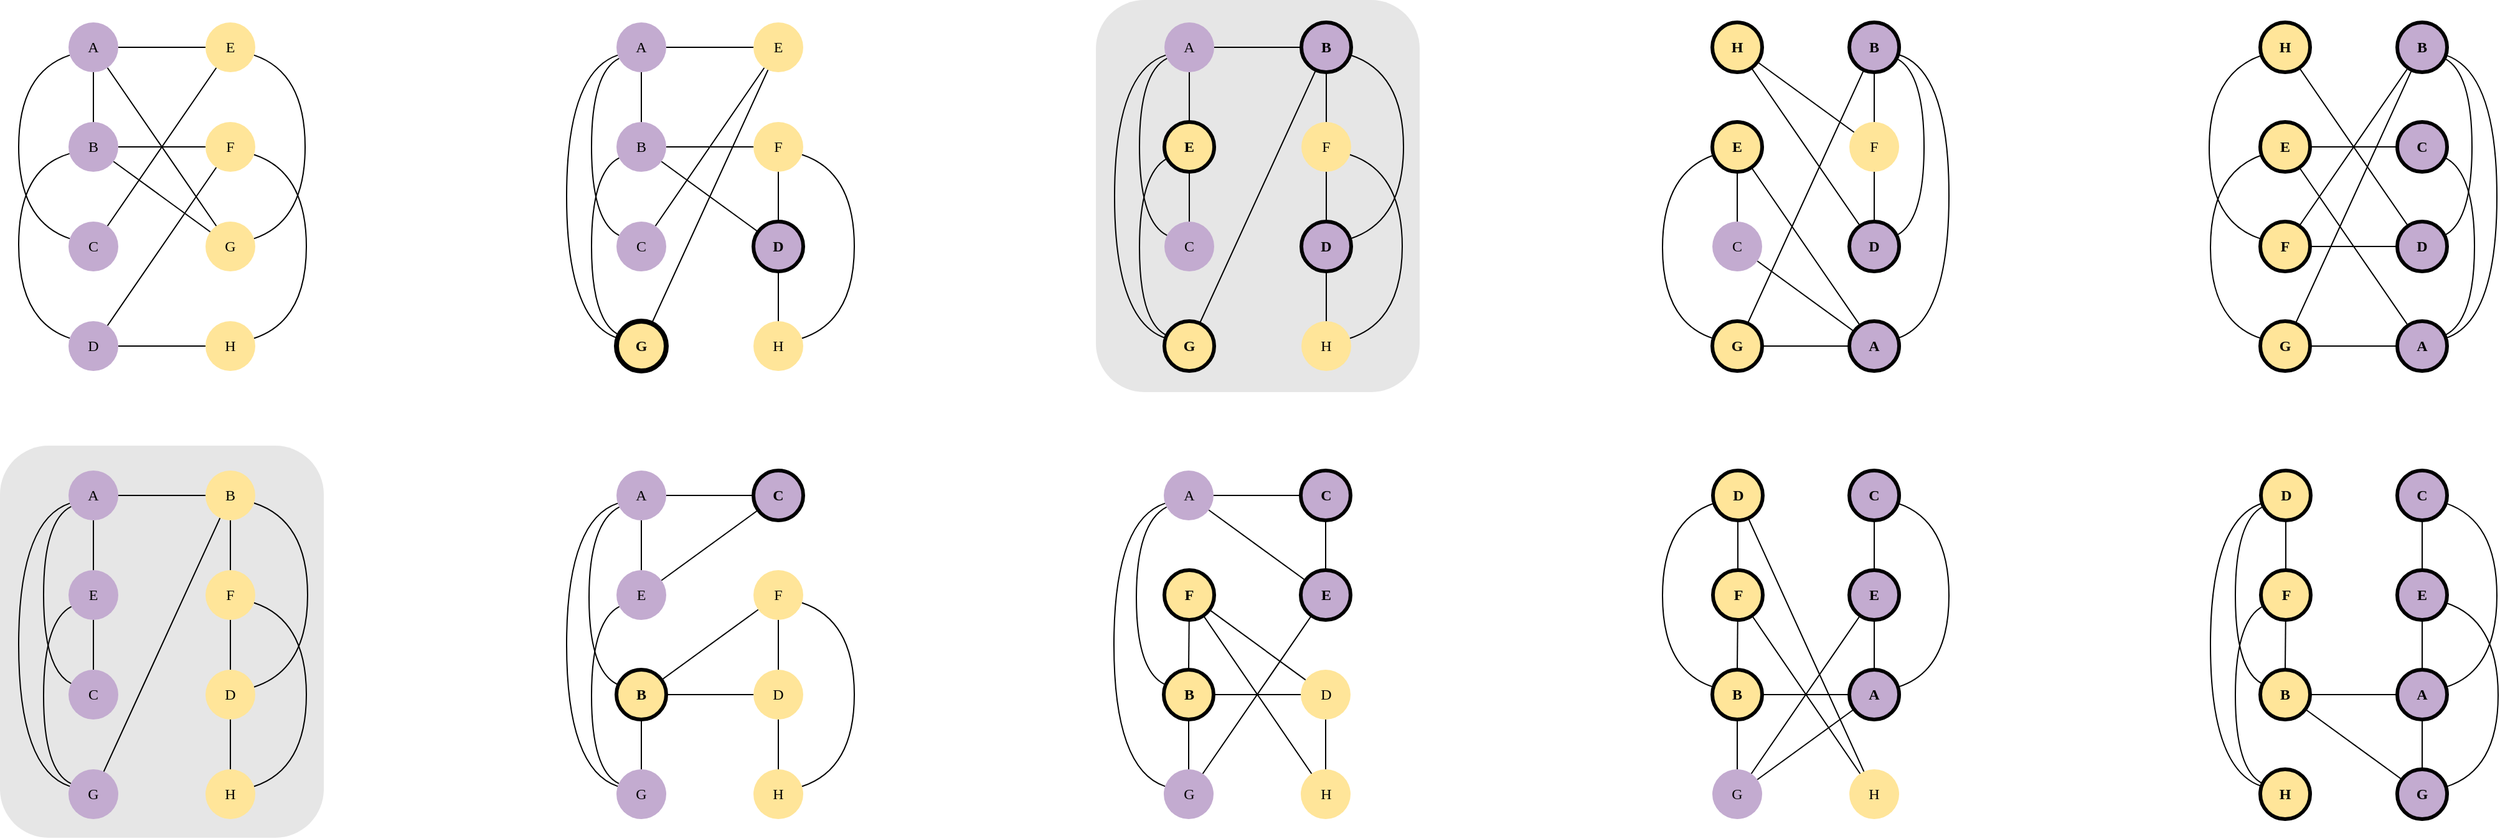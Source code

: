 <mxfile version="12.1.7" type="device" pages="1"><diagram id="G-LAubKNM0Gp-5yz423K" name="Page-1"><mxGraphModel dx="1553" dy="933" grid="1" gridSize="10" guides="1" tooltips="1" connect="1" arrows="1" fold="1" page="1" pageScale="1" pageWidth="850" pageHeight="1100" math="0" shadow="0"><root><mxCell id="0"/><mxCell id="1" parent="0"/><mxCell id="BzEqlXtENrdINsLI8yQE-5" value="" style="rounded=1;whiteSpace=wrap;html=1;strokeColor=none;strokeWidth=3;fillColor=#E6E6E6;" vertex="1" parent="1"><mxGeometry x="1035" y="22" width="260" height="315" as="geometry"/></mxCell><mxCell id="BzEqlXtENrdINsLI8yQE-4" value="" style="rounded=1;whiteSpace=wrap;html=1;strokeColor=none;strokeWidth=3;fillColor=#E6E6E6;" vertex="1" parent="1"><mxGeometry x="155" y="380" width="260" height="315" as="geometry"/></mxCell><mxCell id="XAog-VlyU9QfuTKvgTRa-1" value="A" style="ellipse;whiteSpace=wrap;html=1;aspect=fixed;fillColor=#C3ABD0;strokeColor=none;fontFamily=Computer Modern;" parent="1" vertex="1"><mxGeometry x="210" y="40" width="40" height="40" as="geometry"/></mxCell><mxCell id="XAog-VlyU9QfuTKvgTRa-2" value="B" style="ellipse;whiteSpace=wrap;html=1;aspect=fixed;fillColor=#C3ABD0;strokeColor=none;fontFamily=Computer Modern;" parent="1" vertex="1"><mxGeometry x="210" y="120" width="40" height="40" as="geometry"/></mxCell><mxCell id="XAog-VlyU9QfuTKvgTRa-3" value="C" style="ellipse;whiteSpace=wrap;html=1;aspect=fixed;fillColor=#C3ABD0;strokeColor=none;fontFamily=Computer Modern;" parent="1" vertex="1"><mxGeometry x="210" y="200" width="40" height="40" as="geometry"/></mxCell><mxCell id="XAog-VlyU9QfuTKvgTRa-4" value="D" style="ellipse;whiteSpace=wrap;html=1;aspect=fixed;fillColor=#C3ABD0;strokeColor=none;fontFamily=Computer Modern;" parent="1" vertex="1"><mxGeometry x="210" y="280" width="40" height="40" as="geometry"/></mxCell><mxCell id="XAog-VlyU9QfuTKvgTRa-7" value="E" style="ellipse;whiteSpace=wrap;html=1;aspect=fixed;fillColor=#FFE599;strokeColor=none;fontFamily=Computer Modern;" parent="1" vertex="1"><mxGeometry x="320" y="40" width="40" height="40" as="geometry"/></mxCell><mxCell id="XAog-VlyU9QfuTKvgTRa-9" value="F" style="ellipse;whiteSpace=wrap;html=1;aspect=fixed;fillColor=#FFE599;strokeColor=none;fontFamily=Computer Modern;" parent="1" vertex="1"><mxGeometry x="320" y="120" width="40" height="40" as="geometry"/></mxCell><mxCell id="XAog-VlyU9QfuTKvgTRa-10" value="G" style="ellipse;whiteSpace=wrap;html=1;aspect=fixed;fillColor=#FFE599;strokeColor=none;fontFamily=Computer Modern;" parent="1" vertex="1"><mxGeometry x="320" y="200" width="40" height="40" as="geometry"/></mxCell><mxCell id="XAog-VlyU9QfuTKvgTRa-11" value="" style="endArrow=none;html=1;fontFamily=Computer Modern;" parent="1" source="XAog-VlyU9QfuTKvgTRa-1" target="XAog-VlyU9QfuTKvgTRa-7" edge="1"><mxGeometry width="50" height="50" relative="1" as="geometry"><mxPoint x="120" y="390" as="sourcePoint"/><mxPoint x="170" y="340" as="targetPoint"/></mxGeometry></mxCell><mxCell id="XAog-VlyU9QfuTKvgTRa-12" value="H" style="ellipse;whiteSpace=wrap;html=1;aspect=fixed;fillColor=#FFE599;strokeColor=none;fontFamily=Computer Modern;" parent="1" vertex="1"><mxGeometry x="320" y="280" width="40" height="40" as="geometry"/></mxCell><mxCell id="XAog-VlyU9QfuTKvgTRa-13" value="" style="endArrow=none;html=1;fontFamily=Computer Modern;" parent="1" source="XAog-VlyU9QfuTKvgTRa-2" target="XAog-VlyU9QfuTKvgTRa-1" edge="1"><mxGeometry width="50" height="50" relative="1" as="geometry"><mxPoint x="210" y="390" as="sourcePoint"/><mxPoint x="260" y="340" as="targetPoint"/></mxGeometry></mxCell><mxCell id="XAog-VlyU9QfuTKvgTRa-14" value="" style="endArrow=none;html=1;fontFamily=Computer Modern;" parent="1" source="XAog-VlyU9QfuTKvgTRa-2" target="XAog-VlyU9QfuTKvgTRa-9" edge="1"><mxGeometry width="50" height="50" relative="1" as="geometry"><mxPoint x="120" y="390" as="sourcePoint"/><mxPoint x="170" y="340" as="targetPoint"/></mxGeometry></mxCell><mxCell id="XAog-VlyU9QfuTKvgTRa-15" value="" style="endArrow=none;html=1;fontFamily=Computer Modern;" parent="1" source="XAog-VlyU9QfuTKvgTRa-10" target="XAog-VlyU9QfuTKvgTRa-1" edge="1"><mxGeometry width="50" height="50" relative="1" as="geometry"><mxPoint x="120" y="390" as="sourcePoint"/><mxPoint x="170" y="340" as="targetPoint"/></mxGeometry></mxCell><mxCell id="XAog-VlyU9QfuTKvgTRa-16" value="" style="endArrow=none;html=1;fontFamily=Computer Modern;" parent="1" source="XAog-VlyU9QfuTKvgTRa-2" target="XAog-VlyU9QfuTKvgTRa-10" edge="1"><mxGeometry width="50" height="50" relative="1" as="geometry"><mxPoint x="120" y="390" as="sourcePoint"/><mxPoint x="170" y="340" as="targetPoint"/></mxGeometry></mxCell><mxCell id="XAog-VlyU9QfuTKvgTRa-19" value="" style="curved=1;endArrow=none;html=1;endFill=0;fontFamily=Computer Modern;" parent="1" source="XAog-VlyU9QfuTKvgTRa-3" target="XAog-VlyU9QfuTKvgTRa-1" edge="1"><mxGeometry width="50" height="50" relative="1" as="geometry"><mxPoint x="210" y="390" as="sourcePoint"/><mxPoint x="260" y="340" as="targetPoint"/><Array as="points"><mxPoint x="170" y="200"/><mxPoint x="170" y="80"/></Array></mxGeometry></mxCell><mxCell id="XAog-VlyU9QfuTKvgTRa-20" value="" style="curved=1;endArrow=none;html=1;endFill=0;fontFamily=Computer Modern;" parent="1" source="XAog-VlyU9QfuTKvgTRa-4" target="XAog-VlyU9QfuTKvgTRa-2" edge="1"><mxGeometry width="50" height="50" relative="1" as="geometry"><mxPoint x="171.026" y="427.175" as="sourcePoint"/><mxPoint x="171.026" y="279.825" as="targetPoint"/><Array as="points"><mxPoint x="170" y="280"/><mxPoint x="170" y="157"/></Array></mxGeometry></mxCell><mxCell id="XAog-VlyU9QfuTKvgTRa-21" value="" style="endArrow=none;html=1;fontFamily=Computer Modern;" parent="1" source="XAog-VlyU9QfuTKvgTRa-9" target="XAog-VlyU9QfuTKvgTRa-4" edge="1"><mxGeometry width="50" height="50" relative="1" as="geometry"><mxPoint x="80" y="390" as="sourcePoint"/><mxPoint x="130" y="340" as="targetPoint"/></mxGeometry></mxCell><mxCell id="XAog-VlyU9QfuTKvgTRa-22" value="" style="endArrow=none;html=1;fontFamily=Computer Modern;" parent="1" source="XAog-VlyU9QfuTKvgTRa-12" target="XAog-VlyU9QfuTKvgTRa-4" edge="1"><mxGeometry width="50" height="50" relative="1" as="geometry"><mxPoint x="80" y="390" as="sourcePoint"/><mxPoint x="130" y="340" as="targetPoint"/></mxGeometry></mxCell><mxCell id="XAog-VlyU9QfuTKvgTRa-23" value="" style="curved=1;endArrow=none;html=1;endFill=0;fontFamily=Computer Modern;" parent="1" source="XAog-VlyU9QfuTKvgTRa-10" target="XAog-VlyU9QfuTKvgTRa-7" edge="1"><mxGeometry width="50" height="50" relative="1" as="geometry"><mxPoint x="461.026" y="213.675" as="sourcePoint"/><mxPoint x="461.026" y="66.325" as="targetPoint"/><Array as="points"><mxPoint x="400" y="200"/><mxPoint x="400" y="80"/></Array></mxGeometry></mxCell><mxCell id="XAog-VlyU9QfuTKvgTRa-24" value="" style="curved=1;endArrow=none;html=1;endFill=0;fontFamily=Computer Modern;" parent="1" source="XAog-VlyU9QfuTKvgTRa-12" target="XAog-VlyU9QfuTKvgTRa-9" edge="1"><mxGeometry width="50" height="50" relative="1" as="geometry"><mxPoint x="359.974" y="293.675" as="sourcePoint"/><mxPoint x="359.974" y="146.325" as="targetPoint"/><Array as="points"><mxPoint x="401" y="280"/><mxPoint x="401" y="160"/></Array></mxGeometry></mxCell><mxCell id="XAog-VlyU9QfuTKvgTRa-25" value="" style="endArrow=none;html=1;fontFamily=Computer Modern;" parent="1" source="XAog-VlyU9QfuTKvgTRa-7" target="XAog-VlyU9QfuTKvgTRa-3" edge="1"><mxGeometry width="50" height="50" relative="1" as="geometry"><mxPoint x="80" y="390" as="sourcePoint"/><mxPoint x="130" y="340" as="targetPoint"/></mxGeometry></mxCell><mxCell id="XAog-VlyU9QfuTKvgTRa-26" value="A" style="ellipse;whiteSpace=wrap;html=1;aspect=fixed;fillColor=#C3ABD0;strokeColor=none;fontFamily=Computer Modern;" parent="1" vertex="1"><mxGeometry x="650" y="40" width="40" height="40" as="geometry"/></mxCell><mxCell id="XAog-VlyU9QfuTKvgTRa-27" value="B" style="ellipse;whiteSpace=wrap;html=1;aspect=fixed;fillColor=#C3ABD0;strokeColor=none;fontFamily=Computer Modern;" parent="1" vertex="1"><mxGeometry x="650" y="120" width="40" height="40" as="geometry"/></mxCell><mxCell id="XAog-VlyU9QfuTKvgTRa-28" value="C" style="ellipse;whiteSpace=wrap;html=1;aspect=fixed;fillColor=#C3ABD0;strokeColor=none;fontFamily=Computer Modern;" parent="1" vertex="1"><mxGeometry x="650" y="200" width="40" height="40" as="geometry"/></mxCell><mxCell id="XAog-VlyU9QfuTKvgTRa-29" value="D" style="ellipse;whiteSpace=wrap;html=1;aspect=fixed;fillColor=#C3ABD0;strokeColor=#000000;fontFamily=Computer Modern;strokeWidth=3;fontStyle=1" parent="1" vertex="1"><mxGeometry x="760" y="200" width="40" height="40" as="geometry"/></mxCell><mxCell id="XAog-VlyU9QfuTKvgTRa-30" value="E" style="ellipse;whiteSpace=wrap;html=1;aspect=fixed;fillColor=#FFE599;strokeColor=none;fontFamily=Computer Modern;" parent="1" vertex="1"><mxGeometry x="760" y="40" width="40" height="40" as="geometry"/></mxCell><mxCell id="XAog-VlyU9QfuTKvgTRa-31" value="F" style="ellipse;whiteSpace=wrap;html=1;aspect=fixed;fillColor=#FFE599;strokeColor=none;fontFamily=Computer Modern;" parent="1" vertex="1"><mxGeometry x="760" y="120" width="40" height="40" as="geometry"/></mxCell><mxCell id="XAog-VlyU9QfuTKvgTRa-32" value="G" style="ellipse;whiteSpace=wrap;html=1;aspect=fixed;fillColor=#FFE599;strokeColor=#000000;fontFamily=Computer Modern;strokeWidth=4;fontStyle=1" parent="1" vertex="1"><mxGeometry x="650" y="280" width="40" height="40" as="geometry"/></mxCell><mxCell id="XAog-VlyU9QfuTKvgTRa-33" value="" style="endArrow=none;html=1;fontFamily=Computer Modern;" parent="1" source="XAog-VlyU9QfuTKvgTRa-26" target="XAog-VlyU9QfuTKvgTRa-30" edge="1"><mxGeometry width="50" height="50" relative="1" as="geometry"><mxPoint x="560" y="390" as="sourcePoint"/><mxPoint x="610" y="340" as="targetPoint"/></mxGeometry></mxCell><mxCell id="XAog-VlyU9QfuTKvgTRa-34" value="H" style="ellipse;whiteSpace=wrap;html=1;aspect=fixed;fillColor=#FFE599;strokeColor=none;fontFamily=Computer Modern;" parent="1" vertex="1"><mxGeometry x="760" y="280" width="40" height="40" as="geometry"/></mxCell><mxCell id="XAog-VlyU9QfuTKvgTRa-35" value="" style="endArrow=none;html=1;fontFamily=Computer Modern;" parent="1" source="XAog-VlyU9QfuTKvgTRa-27" target="XAog-VlyU9QfuTKvgTRa-26" edge="1"><mxGeometry width="50" height="50" relative="1" as="geometry"><mxPoint x="650" y="390" as="sourcePoint"/><mxPoint x="700" y="340" as="targetPoint"/></mxGeometry></mxCell><mxCell id="XAog-VlyU9QfuTKvgTRa-36" value="" style="endArrow=none;html=1;fontFamily=Computer Modern;" parent="1" source="XAog-VlyU9QfuTKvgTRa-27" target="XAog-VlyU9QfuTKvgTRa-31" edge="1"><mxGeometry width="50" height="50" relative="1" as="geometry"><mxPoint x="560" y="390" as="sourcePoint"/><mxPoint x="610" y="340" as="targetPoint"/></mxGeometry></mxCell><mxCell id="XAog-VlyU9QfuTKvgTRa-39" value="" style="curved=1;endArrow=none;html=1;endFill=0;fontFamily=Computer Modern;" parent="1" source="XAog-VlyU9QfuTKvgTRa-28" target="XAog-VlyU9QfuTKvgTRa-26" edge="1"><mxGeometry width="50" height="50" relative="1" as="geometry"><mxPoint x="650" y="390" as="sourcePoint"/><mxPoint x="700" y="340" as="targetPoint"/><Array as="points"><mxPoint x="630" y="200"/><mxPoint x="630" y="80"/></Array></mxGeometry></mxCell><mxCell id="XAog-VlyU9QfuTKvgTRa-41" value="" style="endArrow=none;html=1;fontFamily=Computer Modern;" parent="1" source="XAog-VlyU9QfuTKvgTRa-31" target="XAog-VlyU9QfuTKvgTRa-29" edge="1"><mxGeometry width="50" height="50" relative="1" as="geometry"><mxPoint x="520" y="390" as="sourcePoint"/><mxPoint x="570" y="340" as="targetPoint"/></mxGeometry></mxCell><mxCell id="XAog-VlyU9QfuTKvgTRa-42" value="" style="endArrow=none;html=1;fontFamily=Computer Modern;" parent="1" source="XAog-VlyU9QfuTKvgTRa-34" target="XAog-VlyU9QfuTKvgTRa-29" edge="1"><mxGeometry width="50" height="50" relative="1" as="geometry"><mxPoint x="520" y="390" as="sourcePoint"/><mxPoint x="570" y="340" as="targetPoint"/></mxGeometry></mxCell><mxCell id="XAog-VlyU9QfuTKvgTRa-44" value="" style="curved=1;endArrow=none;html=1;endFill=0;fontFamily=Computer Modern;" parent="1" source="XAog-VlyU9QfuTKvgTRa-34" target="XAog-VlyU9QfuTKvgTRa-31" edge="1"><mxGeometry width="50" height="50" relative="1" as="geometry"><mxPoint x="799.974" y="293.675" as="sourcePoint"/><mxPoint x="799.974" y="146.325" as="targetPoint"/><Array as="points"><mxPoint x="841" y="280"/><mxPoint x="841" y="160"/></Array></mxGeometry></mxCell><mxCell id="XAog-VlyU9QfuTKvgTRa-45" value="" style="endArrow=none;html=1;fontFamily=Computer Modern;" parent="1" source="XAog-VlyU9QfuTKvgTRa-30" target="XAog-VlyU9QfuTKvgTRa-28" edge="1"><mxGeometry width="50" height="50" relative="1" as="geometry"><mxPoint x="520" y="390" as="sourcePoint"/><mxPoint x="570" y="340" as="targetPoint"/></mxGeometry></mxCell><mxCell id="XAog-VlyU9QfuTKvgTRa-46" value="" style="endArrow=none;html=1;fontFamily=Computer Modern;" parent="1" source="XAog-VlyU9QfuTKvgTRa-29" target="XAog-VlyU9QfuTKvgTRa-27" edge="1"><mxGeometry width="50" height="50" relative="1" as="geometry"><mxPoint x="250" y="390" as="sourcePoint"/><mxPoint x="300" y="340" as="targetPoint"/></mxGeometry></mxCell><mxCell id="XAog-VlyU9QfuTKvgTRa-47" value="" style="endArrow=none;html=1;fontFamily=Computer Modern;" parent="1" source="XAog-VlyU9QfuTKvgTRa-30" target="XAog-VlyU9QfuTKvgTRa-32" edge="1"><mxGeometry width="50" height="50" relative="1" as="geometry"><mxPoint x="250" y="390" as="sourcePoint"/><mxPoint x="300" y="340" as="targetPoint"/></mxGeometry></mxCell><mxCell id="XAog-VlyU9QfuTKvgTRa-50" value="" style="curved=1;endArrow=none;html=1;endFill=0;fontFamily=Computer Modern;" parent="1" source="XAog-VlyU9QfuTKvgTRa-32" target="XAog-VlyU9QfuTKvgTRa-27" edge="1"><mxGeometry width="50" height="50" relative="1" as="geometry"><mxPoint x="652.111" y="291.056" as="sourcePoint"/><mxPoint x="652.111" y="148.944" as="targetPoint"/><Array as="points"><mxPoint x="630" y="280"/><mxPoint x="630" y="160"/></Array></mxGeometry></mxCell><mxCell id="XAog-VlyU9QfuTKvgTRa-51" value="" style="curved=1;endArrow=none;html=1;endFill=0;fontFamily=Computer Modern;" parent="1" source="XAog-VlyU9QfuTKvgTRa-32" target="XAog-VlyU9QfuTKvgTRa-26" edge="1"><mxGeometry width="50" height="50" relative="1" as="geometry"><mxPoint x="612.111" y="252.056" as="sourcePoint"/><mxPoint x="612.111" y="109.944" as="targetPoint"/><Array as="points"><mxPoint x="610" y="280"/><mxPoint x="610" y="80"/></Array></mxGeometry></mxCell><mxCell id="XAog-VlyU9QfuTKvgTRa-52" value="A" style="ellipse;whiteSpace=wrap;html=1;aspect=fixed;fillColor=#C3ABD0;strokeColor=none;fontFamily=Computer Modern;" parent="1" vertex="1"><mxGeometry x="1090" y="40" width="40" height="40" as="geometry"/></mxCell><mxCell id="XAog-VlyU9QfuTKvgTRa-53" value="B" style="ellipse;whiteSpace=wrap;html=1;aspect=fixed;fillColor=#C3ABD0;strokeColor=#000000;fontFamily=Computer Modern;strokeWidth=3;fontStyle=1" parent="1" vertex="1"><mxGeometry x="1200" y="40" width="40" height="40" as="geometry"/></mxCell><mxCell id="XAog-VlyU9QfuTKvgTRa-54" value="C" style="ellipse;whiteSpace=wrap;html=1;aspect=fixed;fillColor=#C3ABD0;strokeColor=none;fontFamily=Computer Modern;" parent="1" vertex="1"><mxGeometry x="1090" y="200" width="40" height="40" as="geometry"/></mxCell><mxCell id="XAog-VlyU9QfuTKvgTRa-55" value="D" style="ellipse;whiteSpace=wrap;html=1;aspect=fixed;fillColor=#C3ABD0;strokeColor=#000000;fontFamily=Computer Modern;strokeWidth=3;fontStyle=1" parent="1" vertex="1"><mxGeometry x="1200" y="200" width="40" height="40" as="geometry"/></mxCell><mxCell id="XAog-VlyU9QfuTKvgTRa-56" value="E" style="ellipse;whiteSpace=wrap;html=1;aspect=fixed;fillColor=#FFE599;strokeColor=#000000;fontFamily=Computer Modern;strokeWidth=3;fontStyle=1" parent="1" vertex="1"><mxGeometry x="1090" y="120" width="40" height="40" as="geometry"/></mxCell><mxCell id="XAog-VlyU9QfuTKvgTRa-57" value="F" style="ellipse;whiteSpace=wrap;html=1;aspect=fixed;fillColor=#FFE599;strokeColor=none;fontFamily=Computer Modern;" parent="1" vertex="1"><mxGeometry x="1200" y="120" width="40" height="40" as="geometry"/></mxCell><mxCell id="XAog-VlyU9QfuTKvgTRa-58" value="G" style="ellipse;whiteSpace=wrap;html=1;aspect=fixed;fillColor=#FFE599;strokeColor=#000000;fontFamily=Computer Modern;strokeWidth=3;fontStyle=1" parent="1" vertex="1"><mxGeometry x="1090" y="280" width="40" height="40" as="geometry"/></mxCell><mxCell id="XAog-VlyU9QfuTKvgTRa-59" value="" style="endArrow=none;html=1;fontFamily=Computer Modern;" parent="1" source="XAog-VlyU9QfuTKvgTRa-52" target="XAog-VlyU9QfuTKvgTRa-56" edge="1"><mxGeometry width="50" height="50" relative="1" as="geometry"><mxPoint x="1090" y="390" as="sourcePoint"/><mxPoint x="1140" y="340" as="targetPoint"/></mxGeometry></mxCell><mxCell id="XAog-VlyU9QfuTKvgTRa-60" value="H" style="ellipse;whiteSpace=wrap;html=1;aspect=fixed;fillColor=#FFE599;strokeColor=none;fontFamily=Computer Modern;" parent="1" vertex="1"><mxGeometry x="1200" y="280" width="40" height="40" as="geometry"/></mxCell><mxCell id="XAog-VlyU9QfuTKvgTRa-61" value="" style="endArrow=none;html=1;fontFamily=Computer Modern;" parent="1" source="XAog-VlyU9QfuTKvgTRa-53" target="XAog-VlyU9QfuTKvgTRa-52" edge="1"><mxGeometry width="50" height="50" relative="1" as="geometry"><mxPoint x="1000" y="390" as="sourcePoint"/><mxPoint x="1050" y="340" as="targetPoint"/></mxGeometry></mxCell><mxCell id="XAog-VlyU9QfuTKvgTRa-62" value="" style="endArrow=none;html=1;fontFamily=Computer Modern;" parent="1" source="XAog-VlyU9QfuTKvgTRa-53" target="XAog-VlyU9QfuTKvgTRa-57" edge="1"><mxGeometry width="50" height="50" relative="1" as="geometry"><mxPoint x="1000" y="390" as="sourcePoint"/><mxPoint x="1050" y="340" as="targetPoint"/></mxGeometry></mxCell><mxCell id="XAog-VlyU9QfuTKvgTRa-63" value="" style="curved=1;endArrow=none;html=1;endFill=0;fontFamily=Computer Modern;" parent="1" source="XAog-VlyU9QfuTKvgTRa-54" target="XAog-VlyU9QfuTKvgTRa-52" edge="1"><mxGeometry width="50" height="50" relative="1" as="geometry"><mxPoint x="1090" y="390" as="sourcePoint"/><mxPoint x="1140" y="340" as="targetPoint"/><Array as="points"><mxPoint x="1070" y="200"/><mxPoint x="1070" y="80"/></Array></mxGeometry></mxCell><mxCell id="XAog-VlyU9QfuTKvgTRa-64" value="" style="endArrow=none;html=1;fontFamily=Computer Modern;" parent="1" source="XAog-VlyU9QfuTKvgTRa-57" target="XAog-VlyU9QfuTKvgTRa-55" edge="1"><mxGeometry width="50" height="50" relative="1" as="geometry"><mxPoint x="960" y="390" as="sourcePoint"/><mxPoint x="1010" y="340" as="targetPoint"/></mxGeometry></mxCell><mxCell id="XAog-VlyU9QfuTKvgTRa-65" value="" style="endArrow=none;html=1;fontFamily=Computer Modern;" parent="1" source="XAog-VlyU9QfuTKvgTRa-60" target="XAog-VlyU9QfuTKvgTRa-55" edge="1"><mxGeometry width="50" height="50" relative="1" as="geometry"><mxPoint x="960" y="390" as="sourcePoint"/><mxPoint x="1010" y="340" as="targetPoint"/></mxGeometry></mxCell><mxCell id="XAog-VlyU9QfuTKvgTRa-66" value="" style="curved=1;endArrow=none;html=1;endFill=0;fontFamily=Computer Modern;" parent="1" source="XAog-VlyU9QfuTKvgTRa-60" target="XAog-VlyU9QfuTKvgTRa-57" edge="1"><mxGeometry width="50" height="50" relative="1" as="geometry"><mxPoint x="1239.974" y="293.675" as="sourcePoint"/><mxPoint x="1239.974" y="146.325" as="targetPoint"/><Array as="points"><mxPoint x="1281" y="280"/><mxPoint x="1281" y="160"/></Array></mxGeometry></mxCell><mxCell id="XAog-VlyU9QfuTKvgTRa-67" value="" style="endArrow=none;html=1;fontFamily=Computer Modern;" parent="1" source="XAog-VlyU9QfuTKvgTRa-56" target="XAog-VlyU9QfuTKvgTRa-54" edge="1"><mxGeometry width="50" height="50" relative="1" as="geometry"><mxPoint x="1050" y="390" as="sourcePoint"/><mxPoint x="1100" y="340" as="targetPoint"/></mxGeometry></mxCell><mxCell id="XAog-VlyU9QfuTKvgTRa-71" value="" style="curved=1;endArrow=none;html=1;endFill=0;fontFamily=Computer Modern;" parent="1" source="XAog-VlyU9QfuTKvgTRa-58" target="XAog-VlyU9QfuTKvgTRa-52" edge="1"><mxGeometry width="50" height="50" relative="1" as="geometry"><mxPoint x="1052.111" y="252.056" as="sourcePoint"/><mxPoint x="1052.111" y="109.944" as="targetPoint"/><Array as="points"><mxPoint x="1050" y="280"/><mxPoint x="1050" y="80"/></Array></mxGeometry></mxCell><mxCell id="XAog-VlyU9QfuTKvgTRa-73" value="" style="endArrow=none;html=1;fontFamily=Computer Modern;" parent="1" source="XAog-VlyU9QfuTKvgTRa-53" target="XAog-VlyU9QfuTKvgTRa-58" edge="1"><mxGeometry width="50" height="50" relative="1" as="geometry"><mxPoint x="710" y="390" as="sourcePoint"/><mxPoint x="760" y="340" as="targetPoint"/></mxGeometry></mxCell><mxCell id="XAog-VlyU9QfuTKvgTRa-74" value="" style="curved=1;endArrow=none;html=1;endFill=0;fontFamily=Computer Modern;" parent="1" source="XAog-VlyU9QfuTKvgTRa-58" target="XAog-VlyU9QfuTKvgTRa-56" edge="1"><mxGeometry width="50" height="50" relative="1" as="geometry"><mxPoint x="1092.111" y="292.056" as="sourcePoint"/><mxPoint x="1092.111" y="149.944" as="targetPoint"/><Array as="points"><mxPoint x="1070" y="281"/><mxPoint x="1070" y="161"/></Array></mxGeometry></mxCell><mxCell id="XAog-VlyU9QfuTKvgTRa-75" value="" style="curved=1;endArrow=none;html=1;endFill=0;fontFamily=Computer Modern;" parent="1" source="XAog-VlyU9QfuTKvgTRa-55" target="XAog-VlyU9QfuTKvgTRa-53" edge="1"><mxGeometry width="50" height="50" relative="1" as="geometry"><mxPoint x="1239.992" y="213.729" as="sourcePoint"/><mxPoint x="1239.992" y="66.271" as="targetPoint"/><Array as="points"><mxPoint x="1282" y="200"/><mxPoint x="1282" y="80"/></Array></mxGeometry></mxCell><mxCell id="XAog-VlyU9QfuTKvgTRa-76" value="A" style="ellipse;whiteSpace=wrap;html=1;aspect=fixed;fillColor=#C3ABD0;strokeColor=#000000;fontFamily=Computer Modern;strokeWidth=3;fontStyle=1" parent="1" vertex="1"><mxGeometry x="1640" y="280" width="40" height="40" as="geometry"/></mxCell><mxCell id="XAog-VlyU9QfuTKvgTRa-77" value="B" style="ellipse;whiteSpace=wrap;html=1;aspect=fixed;fillColor=#C3ABD0;strokeColor=#000000;fontFamily=Computer Modern;strokeWidth=3;fontStyle=1" parent="1" vertex="1"><mxGeometry x="1640" y="40" width="40" height="40" as="geometry"/></mxCell><mxCell id="XAog-VlyU9QfuTKvgTRa-78" value="C" style="ellipse;whiteSpace=wrap;html=1;aspect=fixed;fillColor=#C3ABD0;strokeColor=none;fontFamily=Computer Modern;" parent="1" vertex="1"><mxGeometry x="1530" y="200" width="40" height="40" as="geometry"/></mxCell><mxCell id="XAog-VlyU9QfuTKvgTRa-79" value="D" style="ellipse;whiteSpace=wrap;html=1;aspect=fixed;fillColor=#C3ABD0;strokeColor=#000000;fontFamily=Computer Modern;strokeWidth=3;fontStyle=1" parent="1" vertex="1"><mxGeometry x="1640" y="200" width="40" height="40" as="geometry"/></mxCell><mxCell id="XAog-VlyU9QfuTKvgTRa-80" value="E" style="ellipse;whiteSpace=wrap;html=1;aspect=fixed;fillColor=#FFE599;strokeColor=#000000;fontFamily=Computer Modern;strokeWidth=3;fontStyle=1" parent="1" vertex="1"><mxGeometry x="1530" y="120" width="40" height="40" as="geometry"/></mxCell><mxCell id="XAog-VlyU9QfuTKvgTRa-81" value="F" style="ellipse;whiteSpace=wrap;html=1;aspect=fixed;fillColor=#FFE599;strokeColor=none;fontFamily=Computer Modern;" parent="1" vertex="1"><mxGeometry x="1640" y="120" width="40" height="40" as="geometry"/></mxCell><mxCell id="XAog-VlyU9QfuTKvgTRa-82" value="G" style="ellipse;whiteSpace=wrap;html=1;aspect=fixed;fillColor=#FFE599;strokeColor=#000000;fontFamily=Computer Modern;strokeWidth=3;fontStyle=1" parent="1" vertex="1"><mxGeometry x="1530" y="280" width="40" height="40" as="geometry"/></mxCell><mxCell id="XAog-VlyU9QfuTKvgTRa-83" value="" style="endArrow=none;html=1;fontFamily=Computer Modern;" parent="1" source="XAog-VlyU9QfuTKvgTRa-76" target="XAog-VlyU9QfuTKvgTRa-80" edge="1"><mxGeometry width="50" height="50" relative="1" as="geometry"><mxPoint x="1440" y="390" as="sourcePoint"/><mxPoint x="1490" y="340" as="targetPoint"/></mxGeometry></mxCell><mxCell id="XAog-VlyU9QfuTKvgTRa-84" value="H" style="ellipse;whiteSpace=wrap;html=1;aspect=fixed;fillColor=#FFE599;strokeColor=#000000;fontFamily=Computer Modern;strokeWidth=3;fontStyle=1" parent="1" vertex="1"><mxGeometry x="1530" y="40" width="40" height="40" as="geometry"/></mxCell><mxCell id="XAog-VlyU9QfuTKvgTRa-86" value="" style="endArrow=none;html=1;fontFamily=Computer Modern;" parent="1" source="XAog-VlyU9QfuTKvgTRa-77" target="XAog-VlyU9QfuTKvgTRa-81" edge="1"><mxGeometry width="50" height="50" relative="1" as="geometry"><mxPoint x="1440" y="390" as="sourcePoint"/><mxPoint x="1490" y="340" as="targetPoint"/></mxGeometry></mxCell><mxCell id="XAog-VlyU9QfuTKvgTRa-88" value="" style="endArrow=none;html=1;fontFamily=Computer Modern;" parent="1" source="XAog-VlyU9QfuTKvgTRa-81" target="XAog-VlyU9QfuTKvgTRa-79" edge="1"><mxGeometry width="50" height="50" relative="1" as="geometry"><mxPoint x="1400" y="390" as="sourcePoint"/><mxPoint x="1450" y="340" as="targetPoint"/></mxGeometry></mxCell><mxCell id="XAog-VlyU9QfuTKvgTRa-89" value="" style="endArrow=none;html=1;fontFamily=Computer Modern;" parent="1" source="XAog-VlyU9QfuTKvgTRa-84" target="XAog-VlyU9QfuTKvgTRa-79" edge="1"><mxGeometry width="50" height="50" relative="1" as="geometry"><mxPoint x="1400" y="390" as="sourcePoint"/><mxPoint x="1450" y="340" as="targetPoint"/></mxGeometry></mxCell><mxCell id="XAog-VlyU9QfuTKvgTRa-91" value="" style="endArrow=none;html=1;fontFamily=Computer Modern;" parent="1" source="XAog-VlyU9QfuTKvgTRa-80" target="XAog-VlyU9QfuTKvgTRa-78" edge="1"><mxGeometry width="50" height="50" relative="1" as="geometry"><mxPoint x="1490" y="390" as="sourcePoint"/><mxPoint x="1540" y="340" as="targetPoint"/></mxGeometry></mxCell><mxCell id="XAog-VlyU9QfuTKvgTRa-93" value="" style="endArrow=none;html=1;fontFamily=Computer Modern;" parent="1" source="XAog-VlyU9QfuTKvgTRa-77" target="XAog-VlyU9QfuTKvgTRa-82" edge="1"><mxGeometry width="50" height="50" relative="1" as="geometry"><mxPoint x="1150" y="390" as="sourcePoint"/><mxPoint x="1200" y="340" as="targetPoint"/></mxGeometry></mxCell><mxCell id="XAog-VlyU9QfuTKvgTRa-94" value="" style="curved=1;endArrow=none;html=1;endFill=0;fontFamily=Computer Modern;" parent="1" source="XAog-VlyU9QfuTKvgTRa-82" target="XAog-VlyU9QfuTKvgTRa-80" edge="1"><mxGeometry width="50" height="50" relative="1" as="geometry"><mxPoint x="1532.111" y="292.056" as="sourcePoint"/><mxPoint x="1532.111" y="149.944" as="targetPoint"/><Array as="points"><mxPoint x="1490" y="281"/><mxPoint x="1490" y="161"/></Array></mxGeometry></mxCell><mxCell id="XAog-VlyU9QfuTKvgTRa-95" value="" style="curved=1;endArrow=none;html=1;endFill=0;fontFamily=Computer Modern;" parent="1" source="XAog-VlyU9QfuTKvgTRa-79" target="XAog-VlyU9QfuTKvgTRa-77" edge="1"><mxGeometry width="50" height="50" relative="1" as="geometry"><mxPoint x="1679.992" y="213.729" as="sourcePoint"/><mxPoint x="1679.992" y="66.271" as="targetPoint"/><Array as="points"><mxPoint x="1700" y="200"/><mxPoint x="1700" y="80"/></Array></mxGeometry></mxCell><mxCell id="XAog-VlyU9QfuTKvgTRa-96" value="" style="endArrow=none;html=1;fontFamily=Computer Modern;" parent="1" source="XAog-VlyU9QfuTKvgTRa-81" target="XAog-VlyU9QfuTKvgTRa-84" edge="1"><mxGeometry width="50" height="50" relative="1" as="geometry"><mxPoint x="1250" y="390" as="sourcePoint"/><mxPoint x="1300" y="340" as="targetPoint"/></mxGeometry></mxCell><mxCell id="XAog-VlyU9QfuTKvgTRa-97" value="" style="endArrow=none;html=1;fontFamily=Computer Modern;" parent="1" source="XAog-VlyU9QfuTKvgTRa-76" target="XAog-VlyU9QfuTKvgTRa-78" edge="1"><mxGeometry width="50" height="50" relative="1" as="geometry"><mxPoint x="1250" y="390" as="sourcePoint"/><mxPoint x="1300" y="340" as="targetPoint"/></mxGeometry></mxCell><mxCell id="XAog-VlyU9QfuTKvgTRa-98" value="" style="endArrow=none;html=1;fontFamily=Computer Modern;" parent="1" source="XAog-VlyU9QfuTKvgTRa-76" target="XAog-VlyU9QfuTKvgTRa-82" edge="1"><mxGeometry width="50" height="50" relative="1" as="geometry"><mxPoint x="1250" y="390" as="sourcePoint"/><mxPoint x="1300" y="340" as="targetPoint"/></mxGeometry></mxCell><mxCell id="XAog-VlyU9QfuTKvgTRa-100" value="" style="curved=1;endArrow=none;html=1;endFill=0;fontFamily=Computer Modern;" parent="1" source="XAog-VlyU9QfuTKvgTRa-76" target="XAog-VlyU9QfuTKvgTRa-77" edge="1"><mxGeometry width="50" height="50" relative="1" as="geometry"><mxPoint x="1679.889" y="291.056" as="sourcePoint"/><mxPoint x="1679.889" y="148.944" as="targetPoint"/><Array as="points"><mxPoint x="1720" y="280"/><mxPoint x="1720" y="78"/></Array></mxGeometry></mxCell><mxCell id="XAog-VlyU9QfuTKvgTRa-101" value="A" style="ellipse;whiteSpace=wrap;html=1;aspect=fixed;fillColor=#C3ABD0;strokeColor=#000000;fontFamily=Computer Modern;strokeWidth=3;fontStyle=1" parent="1" vertex="1"><mxGeometry x="2080" y="280" width="40" height="40" as="geometry"/></mxCell><mxCell id="XAog-VlyU9QfuTKvgTRa-102" value="B" style="ellipse;whiteSpace=wrap;html=1;aspect=fixed;fillColor=#C3ABD0;strokeColor=#000000;fontFamily=Computer Modern;strokeWidth=3;fontStyle=1" parent="1" vertex="1"><mxGeometry x="2080" y="40" width="40" height="40" as="geometry"/></mxCell><mxCell id="XAog-VlyU9QfuTKvgTRa-103" value="C" style="ellipse;whiteSpace=wrap;html=1;aspect=fixed;fillColor=#C3ABD0;strokeColor=#000000;fontFamily=Computer Modern;strokeWidth=3;fontStyle=1" parent="1" vertex="1"><mxGeometry x="2080" y="120" width="40" height="40" as="geometry"/></mxCell><mxCell id="XAog-VlyU9QfuTKvgTRa-104" value="D" style="ellipse;whiteSpace=wrap;html=1;aspect=fixed;fillColor=#C3ABD0;strokeColor=#000000;fontFamily=Computer Modern;strokeWidth=3;fontStyle=1" parent="1" vertex="1"><mxGeometry x="2080" y="200" width="40" height="40" as="geometry"/></mxCell><mxCell id="XAog-VlyU9QfuTKvgTRa-105" value="E" style="ellipse;whiteSpace=wrap;html=1;aspect=fixed;fillColor=#FFE599;strokeColor=#000000;fontFamily=Computer Modern;strokeWidth=3;fontStyle=1" parent="1" vertex="1"><mxGeometry x="1970" y="120" width="40" height="40" as="geometry"/></mxCell><mxCell id="XAog-VlyU9QfuTKvgTRa-106" value="F" style="ellipse;whiteSpace=wrap;html=1;aspect=fixed;fillColor=#FFE599;strokeColor=#000000;fontFamily=Computer Modern;strokeWidth=3;fontStyle=1" parent="1" vertex="1"><mxGeometry x="1970" y="200" width="40" height="40" as="geometry"/></mxCell><mxCell id="XAog-VlyU9QfuTKvgTRa-107" value="G" style="ellipse;whiteSpace=wrap;html=1;aspect=fixed;fillColor=#FFE599;strokeColor=#000000;fontFamily=Computer Modern;strokeWidth=3;fontStyle=1" parent="1" vertex="1"><mxGeometry x="1970" y="280" width="40" height="40" as="geometry"/></mxCell><mxCell id="XAog-VlyU9QfuTKvgTRa-108" value="" style="endArrow=none;html=1;fontFamily=Computer Modern;" parent="1" source="XAog-VlyU9QfuTKvgTRa-101" target="XAog-VlyU9QfuTKvgTRa-105" edge="1"><mxGeometry width="50" height="50" relative="1" as="geometry"><mxPoint x="1880" y="390" as="sourcePoint"/><mxPoint x="1930" y="340" as="targetPoint"/></mxGeometry></mxCell><mxCell id="XAog-VlyU9QfuTKvgTRa-109" value="H" style="ellipse;whiteSpace=wrap;html=1;aspect=fixed;fillColor=#FFE599;strokeColor=#000000;fontFamily=Computer Modern;strokeWidth=3;fontStyle=1" parent="1" vertex="1"><mxGeometry x="1970" y="40" width="40" height="40" as="geometry"/></mxCell><mxCell id="XAog-VlyU9QfuTKvgTRa-110" value="" style="endArrow=none;html=1;fontFamily=Computer Modern;" parent="1" source="XAog-VlyU9QfuTKvgTRa-102" target="XAog-VlyU9QfuTKvgTRa-106" edge="1"><mxGeometry width="50" height="50" relative="1" as="geometry"><mxPoint x="1880" y="390" as="sourcePoint"/><mxPoint x="1930" y="340" as="targetPoint"/></mxGeometry></mxCell><mxCell id="XAog-VlyU9QfuTKvgTRa-111" value="" style="endArrow=none;html=1;fontFamily=Computer Modern;" parent="1" source="XAog-VlyU9QfuTKvgTRa-106" target="XAog-VlyU9QfuTKvgTRa-104" edge="1"><mxGeometry width="50" height="50" relative="1" as="geometry"><mxPoint x="1840" y="390" as="sourcePoint"/><mxPoint x="1890" y="340" as="targetPoint"/></mxGeometry></mxCell><mxCell id="XAog-VlyU9QfuTKvgTRa-112" value="" style="endArrow=none;html=1;fontFamily=Computer Modern;" parent="1" source="XAog-VlyU9QfuTKvgTRa-109" target="XAog-VlyU9QfuTKvgTRa-104" edge="1"><mxGeometry width="50" height="50" relative="1" as="geometry"><mxPoint x="1840" y="390" as="sourcePoint"/><mxPoint x="1890" y="340" as="targetPoint"/></mxGeometry></mxCell><mxCell id="XAog-VlyU9QfuTKvgTRa-113" value="" style="endArrow=none;html=1;fontFamily=Computer Modern;" parent="1" source="XAog-VlyU9QfuTKvgTRa-105" target="XAog-VlyU9QfuTKvgTRa-103" edge="1"><mxGeometry width="50" height="50" relative="1" as="geometry"><mxPoint x="1840" y="390" as="sourcePoint"/><mxPoint x="1890" y="340" as="targetPoint"/></mxGeometry></mxCell><mxCell id="XAog-VlyU9QfuTKvgTRa-114" value="" style="endArrow=none;html=1;fontFamily=Computer Modern;" parent="1" source="XAog-VlyU9QfuTKvgTRa-102" target="XAog-VlyU9QfuTKvgTRa-107" edge="1"><mxGeometry width="50" height="50" relative="1" as="geometry"><mxPoint x="1590" y="390" as="sourcePoint"/><mxPoint x="1640" y="340" as="targetPoint"/></mxGeometry></mxCell><mxCell id="XAog-VlyU9QfuTKvgTRa-115" value="" style="curved=1;endArrow=none;html=1;endFill=0;fontFamily=Computer Modern;" parent="1" source="XAog-VlyU9QfuTKvgTRa-107" target="XAog-VlyU9QfuTKvgTRa-105" edge="1"><mxGeometry width="50" height="50" relative="1" as="geometry"><mxPoint x="1972.111" y="292.056" as="sourcePoint"/><mxPoint x="1972.111" y="149.944" as="targetPoint"/><Array as="points"><mxPoint x="1930" y="281"/><mxPoint x="1930" y="161"/></Array></mxGeometry></mxCell><mxCell id="XAog-VlyU9QfuTKvgTRa-116" value="" style="curved=1;endArrow=none;html=1;endFill=0;fontFamily=Computer Modern;strokeWidth=1;strokeColor=#000000;fontStyle=1" parent="1" source="XAog-VlyU9QfuTKvgTRa-104" target="XAog-VlyU9QfuTKvgTRa-102" edge="1"><mxGeometry width="50" height="50" relative="1" as="geometry"><mxPoint x="2119.992" y="213.729" as="sourcePoint"/><mxPoint x="2119.992" y="66.271" as="targetPoint"/><Array as="points"><mxPoint x="2140" y="200"/><mxPoint x="2140" y="80"/></Array></mxGeometry></mxCell><mxCell id="XAog-VlyU9QfuTKvgTRa-119" value="" style="endArrow=none;html=1;fontFamily=Computer Modern;" parent="1" source="XAog-VlyU9QfuTKvgTRa-101" target="XAog-VlyU9QfuTKvgTRa-107" edge="1"><mxGeometry width="50" height="50" relative="1" as="geometry"><mxPoint x="1690" y="390" as="sourcePoint"/><mxPoint x="1740" y="340" as="targetPoint"/></mxGeometry></mxCell><mxCell id="XAog-VlyU9QfuTKvgTRa-120" value="" style="curved=1;endArrow=none;html=1;endFill=0;fontFamily=Computer Modern;" parent="1" source="XAog-VlyU9QfuTKvgTRa-101" target="XAog-VlyU9QfuTKvgTRa-102" edge="1"><mxGeometry width="50" height="50" relative="1" as="geometry"><mxPoint x="2119.889" y="291.056" as="sourcePoint"/><mxPoint x="2119.889" y="148.944" as="targetPoint"/><Array as="points"><mxPoint x="2160" y="280"/><mxPoint x="2160" y="80"/></Array></mxGeometry></mxCell><mxCell id="XAog-VlyU9QfuTKvgTRa-121" value="" style="curved=1;endArrow=none;html=1;endFill=0;shadow=0;fontFamily=Computer Modern;strokeWidth=1;strokeColor=#000000;fontStyle=1" parent="1" source="XAog-VlyU9QfuTKvgTRa-101" target="XAog-VlyU9QfuTKvgTRa-103" edge="1"><mxGeometry width="50" height="50" relative="1" as="geometry"><mxPoint x="2119.889" y="291.056" as="sourcePoint"/><mxPoint x="2119.889" y="148.944" as="targetPoint"/><Array as="points"><mxPoint x="2142" y="280"/><mxPoint x="2142" y="160"/></Array></mxGeometry></mxCell><mxCell id="XAog-VlyU9QfuTKvgTRa-122" value="" style="curved=1;endArrow=none;html=1;endFill=0;fontFamily=Computer Modern;" parent="1" source="XAog-VlyU9QfuTKvgTRa-106" target="XAog-VlyU9QfuTKvgTRa-109" edge="1"><mxGeometry width="50" height="50" relative="1" as="geometry"><mxPoint x="1969.92" y="214.003" as="sourcePoint"/><mxPoint x="1970.081" y="66.486" as="targetPoint"/><Array as="points"><mxPoint x="1929" y="201"/><mxPoint x="1929" y="81"/></Array></mxGeometry></mxCell><mxCell id="XAog-VlyU9QfuTKvgTRa-146" value="A" style="ellipse;whiteSpace=wrap;html=1;aspect=fixed;fillColor=#C3ABD0;strokeColor=none;fontFamily=Computer Modern;" parent="1" vertex="1"><mxGeometry x="650" y="400" width="40" height="40" as="geometry"/></mxCell><mxCell id="XAog-VlyU9QfuTKvgTRa-147" value="B" style="ellipse;whiteSpace=wrap;html=1;aspect=fixed;fillColor=#FFE599;strokeColor=#000000;fontFamily=Computer Modern;strokeWidth=3;fontStyle=1" parent="1" vertex="1"><mxGeometry x="650" y="560" width="40" height="40" as="geometry"/></mxCell><mxCell id="XAog-VlyU9QfuTKvgTRa-148" value="C" style="ellipse;whiteSpace=wrap;html=1;aspect=fixed;fillColor=#C3ABD0;strokeColor=#000000;fontFamily=Computer Modern;strokeWidth=3;fontStyle=1" parent="1" vertex="1"><mxGeometry x="760" y="400" width="40" height="40" as="geometry"/></mxCell><mxCell id="XAog-VlyU9QfuTKvgTRa-149" value="D" style="ellipse;whiteSpace=wrap;html=1;aspect=fixed;fillColor=#FFE599;strokeColor=none;fontFamily=Computer Modern;" parent="1" vertex="1"><mxGeometry x="760" y="560" width="40" height="40" as="geometry"/></mxCell><mxCell id="XAog-VlyU9QfuTKvgTRa-150" value="E" style="ellipse;whiteSpace=wrap;html=1;aspect=fixed;fillColor=#C3ABD0;strokeColor=none;fontFamily=Computer Modern;" parent="1" vertex="1"><mxGeometry x="650" y="480" width="40" height="40" as="geometry"/></mxCell><mxCell id="XAog-VlyU9QfuTKvgTRa-151" value="F" style="ellipse;whiteSpace=wrap;html=1;aspect=fixed;fillColor=#FFE599;strokeColor=none;fontFamily=Computer Modern;" parent="1" vertex="1"><mxGeometry x="760" y="480" width="40" height="40" as="geometry"/></mxCell><mxCell id="XAog-VlyU9QfuTKvgTRa-152" value="G" style="ellipse;whiteSpace=wrap;html=1;aspect=fixed;fillColor=#C3ABD0;strokeColor=none;fontFamily=Computer Modern;" parent="1" vertex="1"><mxGeometry x="650" y="640" width="40" height="40" as="geometry"/></mxCell><mxCell id="XAog-VlyU9QfuTKvgTRa-153" value="" style="endArrow=none;html=1;fontFamily=Computer Modern;" parent="1" source="XAog-VlyU9QfuTKvgTRa-146" target="XAog-VlyU9QfuTKvgTRa-150" edge="1"><mxGeometry width="50" height="50" relative="1" as="geometry"><mxPoint x="650" y="750" as="sourcePoint"/><mxPoint x="700" y="700" as="targetPoint"/></mxGeometry></mxCell><mxCell id="XAog-VlyU9QfuTKvgTRa-154" value="H" style="ellipse;whiteSpace=wrap;html=1;aspect=fixed;fillColor=#FFE599;strokeColor=none;fontFamily=Computer Modern;" parent="1" vertex="1"><mxGeometry x="760" y="640" width="40" height="40" as="geometry"/></mxCell><mxCell id="XAog-VlyU9QfuTKvgTRa-156" value="" style="endArrow=none;html=1;fontFamily=Computer Modern;" parent="1" source="XAog-VlyU9QfuTKvgTRa-147" target="XAog-VlyU9QfuTKvgTRa-151" edge="1"><mxGeometry width="50" height="50" relative="1" as="geometry"><mxPoint x="560" y="750" as="sourcePoint"/><mxPoint x="610" y="700" as="targetPoint"/></mxGeometry></mxCell><mxCell id="XAog-VlyU9QfuTKvgTRa-158" value="" style="endArrow=none;html=1;fontFamily=Computer Modern;" parent="1" source="XAog-VlyU9QfuTKvgTRa-151" target="XAog-VlyU9QfuTKvgTRa-149" edge="1"><mxGeometry width="50" height="50" relative="1" as="geometry"><mxPoint x="520" y="750" as="sourcePoint"/><mxPoint x="570" y="700" as="targetPoint"/></mxGeometry></mxCell><mxCell id="XAog-VlyU9QfuTKvgTRa-159" value="" style="endArrow=none;html=1;fontFamily=Computer Modern;" parent="1" source="XAog-VlyU9QfuTKvgTRa-154" target="XAog-VlyU9QfuTKvgTRa-149" edge="1"><mxGeometry width="50" height="50" relative="1" as="geometry"><mxPoint x="520" y="750" as="sourcePoint"/><mxPoint x="570" y="700" as="targetPoint"/></mxGeometry></mxCell><mxCell id="XAog-VlyU9QfuTKvgTRa-160" value="" style="curved=1;endArrow=none;html=1;endFill=0;fontFamily=Computer Modern;" parent="1" source="XAog-VlyU9QfuTKvgTRa-154" target="XAog-VlyU9QfuTKvgTRa-151" edge="1"><mxGeometry width="50" height="50" relative="1" as="geometry"><mxPoint x="799.974" y="653.675" as="sourcePoint"/><mxPoint x="799.974" y="506.325" as="targetPoint"/><Array as="points"><mxPoint x="841" y="640"/><mxPoint x="841" y="520"/></Array></mxGeometry></mxCell><mxCell id="XAog-VlyU9QfuTKvgTRa-161" value="" style="endArrow=none;html=1;fontFamily=Computer Modern;" parent="1" source="XAog-VlyU9QfuTKvgTRa-150" target="XAog-VlyU9QfuTKvgTRa-148" edge="1"><mxGeometry width="50" height="50" relative="1" as="geometry"><mxPoint x="520" y="750" as="sourcePoint"/><mxPoint x="570" y="700" as="targetPoint"/></mxGeometry></mxCell><mxCell id="XAog-VlyU9QfuTKvgTRa-162" value="" style="curved=1;endArrow=none;html=1;endFill=0;fontFamily=Computer Modern;" parent="1" source="XAog-VlyU9QfuTKvgTRa-152" target="XAog-VlyU9QfuTKvgTRa-146" edge="1"><mxGeometry width="50" height="50" relative="1" as="geometry"><mxPoint x="612.111" y="612.056" as="sourcePoint"/><mxPoint x="612.111" y="469.944" as="targetPoint"/><Array as="points"><mxPoint x="610" y="640"/><mxPoint x="610" y="440"/></Array></mxGeometry></mxCell><mxCell id="XAog-VlyU9QfuTKvgTRa-163" value="" style="endArrow=none;html=1;fontFamily=Computer Modern;" parent="1" source="XAog-VlyU9QfuTKvgTRa-147" target="XAog-VlyU9QfuTKvgTRa-152" edge="1"><mxGeometry width="50" height="50" relative="1" as="geometry"><mxPoint x="360" y="750" as="sourcePoint"/><mxPoint x="410" y="700" as="targetPoint"/></mxGeometry></mxCell><mxCell id="XAog-VlyU9QfuTKvgTRa-164" value="" style="curved=1;endArrow=none;html=1;endFill=0;fontFamily=Computer Modern;" parent="1" source="XAog-VlyU9QfuTKvgTRa-152" target="XAog-VlyU9QfuTKvgTRa-150" edge="1"><mxGeometry width="50" height="50" relative="1" as="geometry"><mxPoint x="652.111" y="652.056" as="sourcePoint"/><mxPoint x="652.111" y="509.944" as="targetPoint"/><Array as="points"><mxPoint x="630" y="641"/><mxPoint x="630" y="521"/></Array></mxGeometry></mxCell><mxCell id="XAog-VlyU9QfuTKvgTRa-166" value="" style="endArrow=none;html=1;fontFamily=Computer Modern;" parent="1" source="XAog-VlyU9QfuTKvgTRa-148" target="XAog-VlyU9QfuTKvgTRa-146" edge="1"><mxGeometry width="50" height="50" relative="1" as="geometry"><mxPoint x="525" y="750" as="sourcePoint"/><mxPoint x="575" y="700" as="targetPoint"/></mxGeometry></mxCell><mxCell id="XAog-VlyU9QfuTKvgTRa-167" value="" style="curved=1;endArrow=none;html=1;endFill=0;fontFamily=Computer Modern;" parent="1" source="XAog-VlyU9QfuTKvgTRa-147" target="XAog-VlyU9QfuTKvgTRa-146" edge="1"><mxGeometry width="50" height="50" relative="1" as="geometry"><mxPoint x="649.909" y="572.472" as="sourcePoint"/><mxPoint x="650.214" y="430.147" as="targetPoint"/><Array as="points"><mxPoint x="628" y="562"/><mxPoint x="628" y="442"/></Array></mxGeometry></mxCell><mxCell id="XAog-VlyU9QfuTKvgTRa-168" value="" style="endArrow=none;html=1;fontFamily=Computer Modern;" parent="1" source="XAog-VlyU9QfuTKvgTRa-149" target="XAog-VlyU9QfuTKvgTRa-147" edge="1"><mxGeometry width="50" height="50" relative="1" as="geometry"><mxPoint x="525" y="750" as="sourcePoint"/><mxPoint x="575" y="700" as="targetPoint"/></mxGeometry></mxCell><mxCell id="XAog-VlyU9QfuTKvgTRa-169" value="A" style="ellipse;whiteSpace=wrap;html=1;aspect=fixed;fillColor=#C3ABD0;strokeColor=none;fontFamily=Computer Modern;" parent="1" vertex="1"><mxGeometry x="1089.5" y="400" width="40" height="40" as="geometry"/></mxCell><mxCell id="XAog-VlyU9QfuTKvgTRa-170" value="B" style="ellipse;whiteSpace=wrap;html=1;aspect=fixed;fillColor=#FFE599;strokeColor=#000000;fontFamily=Computer Modern;strokeWidth=3;fontStyle=1" parent="1" vertex="1"><mxGeometry x="1089.5" y="560" width="40" height="40" as="geometry"/></mxCell><mxCell id="XAog-VlyU9QfuTKvgTRa-171" value="C" style="ellipse;whiteSpace=wrap;html=1;aspect=fixed;fillColor=#C3ABD0;strokeColor=#000000;fontFamily=Computer Modern;strokeWidth=3;fontStyle=1" parent="1" vertex="1"><mxGeometry x="1199.5" y="400" width="40" height="40" as="geometry"/></mxCell><mxCell id="XAog-VlyU9QfuTKvgTRa-172" value="D" style="ellipse;whiteSpace=wrap;html=1;aspect=fixed;fillColor=#FFE599;strokeColor=none;fontFamily=Computer Modern;" parent="1" vertex="1"><mxGeometry x="1199.5" y="560" width="40" height="40" as="geometry"/></mxCell><mxCell id="XAog-VlyU9QfuTKvgTRa-173" value="E" style="ellipse;whiteSpace=wrap;html=1;aspect=fixed;fillColor=#C3ABD0;strokeColor=#000000;fontFamily=Computer Modern;strokeWidth=3;fontStyle=1" parent="1" vertex="1"><mxGeometry x="1199.5" y="480" width="40" height="40" as="geometry"/></mxCell><mxCell id="XAog-VlyU9QfuTKvgTRa-174" value="F" style="ellipse;whiteSpace=wrap;html=1;aspect=fixed;fillColor=#FFE599;strokeColor=#000000;fontFamily=Computer Modern;strokeWidth=3;fontStyle=1" parent="1" vertex="1"><mxGeometry x="1090" y="480" width="40" height="40" as="geometry"/></mxCell><mxCell id="XAog-VlyU9QfuTKvgTRa-175" value="G" style="ellipse;whiteSpace=wrap;html=1;aspect=fixed;fillColor=#C3ABD0;strokeColor=none;fontFamily=Computer Modern;" parent="1" vertex="1"><mxGeometry x="1089.5" y="640" width="40" height="40" as="geometry"/></mxCell><mxCell id="XAog-VlyU9QfuTKvgTRa-176" value="" style="endArrow=none;html=1;fontFamily=Computer Modern;" parent="1" source="XAog-VlyU9QfuTKvgTRa-169" target="XAog-VlyU9QfuTKvgTRa-173" edge="1"><mxGeometry width="50" height="50" relative="1" as="geometry"><mxPoint x="999.5" y="750" as="sourcePoint"/><mxPoint x="1049.5" y="700" as="targetPoint"/></mxGeometry></mxCell><mxCell id="XAog-VlyU9QfuTKvgTRa-177" value="H" style="ellipse;whiteSpace=wrap;html=1;aspect=fixed;fillColor=#FFE599;strokeColor=none;fontFamily=Computer Modern;" parent="1" vertex="1"><mxGeometry x="1199.5" y="640" width="40" height="40" as="geometry"/></mxCell><mxCell id="XAog-VlyU9QfuTKvgTRa-178" value="" style="endArrow=none;html=1;fontFamily=Computer Modern;" parent="1" source="XAog-VlyU9QfuTKvgTRa-170" target="XAog-VlyU9QfuTKvgTRa-174" edge="1"><mxGeometry width="50" height="50" relative="1" as="geometry"><mxPoint x="1089.5" y="750" as="sourcePoint"/><mxPoint x="1139.5" y="700" as="targetPoint"/></mxGeometry></mxCell><mxCell id="XAog-VlyU9QfuTKvgTRa-179" value="" style="endArrow=none;html=1;fontFamily=Computer Modern;" parent="1" source="XAog-VlyU9QfuTKvgTRa-174" target="XAog-VlyU9QfuTKvgTRa-172" edge="1"><mxGeometry width="50" height="50" relative="1" as="geometry"><mxPoint x="959.5" y="750" as="sourcePoint"/><mxPoint x="1009.5" y="700" as="targetPoint"/></mxGeometry></mxCell><mxCell id="XAog-VlyU9QfuTKvgTRa-180" value="" style="endArrow=none;html=1;fontFamily=Computer Modern;" parent="1" source="XAog-VlyU9QfuTKvgTRa-177" target="XAog-VlyU9QfuTKvgTRa-172" edge="1"><mxGeometry width="50" height="50" relative="1" as="geometry"><mxPoint x="959.5" y="750" as="sourcePoint"/><mxPoint x="1009.5" y="700" as="targetPoint"/></mxGeometry></mxCell><mxCell id="XAog-VlyU9QfuTKvgTRa-182" value="" style="endArrow=none;html=1;fontFamily=Computer Modern;" parent="1" source="XAog-VlyU9QfuTKvgTRa-173" target="XAog-VlyU9QfuTKvgTRa-171" edge="1"><mxGeometry width="50" height="50" relative="1" as="geometry"><mxPoint x="959.5" y="750" as="sourcePoint"/><mxPoint x="1009.5" y="700" as="targetPoint"/></mxGeometry></mxCell><mxCell id="XAog-VlyU9QfuTKvgTRa-183" value="" style="curved=1;endArrow=none;html=1;endFill=0;fontFamily=Computer Modern;" parent="1" source="XAog-VlyU9QfuTKvgTRa-175" target="XAog-VlyU9QfuTKvgTRa-169" edge="1"><mxGeometry width="50" height="50" relative="1" as="geometry"><mxPoint x="1051.611" y="612.056" as="sourcePoint"/><mxPoint x="1051.611" y="469.944" as="targetPoint"/><Array as="points"><mxPoint x="1049.5" y="640"/><mxPoint x="1049.5" y="440"/></Array></mxGeometry></mxCell><mxCell id="XAog-VlyU9QfuTKvgTRa-184" value="" style="endArrow=none;html=1;fontFamily=Computer Modern;" parent="1" source="XAog-VlyU9QfuTKvgTRa-170" target="XAog-VlyU9QfuTKvgTRa-175" edge="1"><mxGeometry width="50" height="50" relative="1" as="geometry"><mxPoint x="799.5" y="750" as="sourcePoint"/><mxPoint x="849.5" y="700" as="targetPoint"/></mxGeometry></mxCell><mxCell id="XAog-VlyU9QfuTKvgTRa-186" value="" style="endArrow=none;html=1;fontFamily=Computer Modern;" parent="1" source="XAog-VlyU9QfuTKvgTRa-171" target="XAog-VlyU9QfuTKvgTRa-169" edge="1"><mxGeometry width="50" height="50" relative="1" as="geometry"><mxPoint x="964.5" y="750" as="sourcePoint"/><mxPoint x="1014.5" y="700" as="targetPoint"/></mxGeometry></mxCell><mxCell id="XAog-VlyU9QfuTKvgTRa-187" value="" style="curved=1;endArrow=none;html=1;endFill=0;fontFamily=Computer Modern;" parent="1" source="XAog-VlyU9QfuTKvgTRa-170" target="XAog-VlyU9QfuTKvgTRa-169" edge="1"><mxGeometry width="50" height="50" relative="1" as="geometry"><mxPoint x="1089.409" y="572.472" as="sourcePoint"/><mxPoint x="1089.714" y="430.147" as="targetPoint"/><Array as="points"><mxPoint x="1067.5" y="562"/><mxPoint x="1067.5" y="442"/></Array></mxGeometry></mxCell><mxCell id="XAog-VlyU9QfuTKvgTRa-188" value="" style="endArrow=none;html=1;fontFamily=Computer Modern;" parent="1" source="XAog-VlyU9QfuTKvgTRa-172" target="XAog-VlyU9QfuTKvgTRa-170" edge="1"><mxGeometry width="50" height="50" relative="1" as="geometry"><mxPoint x="964.5" y="750" as="sourcePoint"/><mxPoint x="1014.5" y="700" as="targetPoint"/></mxGeometry></mxCell><mxCell id="XAog-VlyU9QfuTKvgTRa-189" value="" style="endArrow=none;html=1;fontFamily=Computer Modern;" parent="1" source="XAog-VlyU9QfuTKvgTRa-173" target="XAog-VlyU9QfuTKvgTRa-175" edge="1"><mxGeometry width="50" height="50" relative="1" as="geometry"><mxPoint x="660" y="750" as="sourcePoint"/><mxPoint x="710" y="700" as="targetPoint"/></mxGeometry></mxCell><mxCell id="XAog-VlyU9QfuTKvgTRa-190" value="" style="endArrow=none;html=1;fontFamily=Computer Modern;" parent="1" source="XAog-VlyU9QfuTKvgTRa-177" target="XAog-VlyU9QfuTKvgTRa-174" edge="1"><mxGeometry width="50" height="50" relative="1" as="geometry"><mxPoint x="660" y="750" as="sourcePoint"/><mxPoint x="710" y="700" as="targetPoint"/></mxGeometry></mxCell><mxCell id="XAog-VlyU9QfuTKvgTRa-191" value="A" style="ellipse;whiteSpace=wrap;html=1;aspect=fixed;fillColor=#C3ABD0;strokeColor=#000000;fontFamily=Computer Modern;strokeWidth=3;fontStyle=1" parent="1" vertex="1"><mxGeometry x="1640" y="560" width="40" height="40" as="geometry"/></mxCell><mxCell id="XAog-VlyU9QfuTKvgTRa-192" value="B" style="ellipse;whiteSpace=wrap;html=1;aspect=fixed;fillColor=#FFE599;strokeColor=#000000;fontFamily=Computer Modern;strokeWidth=3;fontStyle=1" parent="1" vertex="1"><mxGeometry x="1530" y="560" width="40" height="40" as="geometry"/></mxCell><mxCell id="XAog-VlyU9QfuTKvgTRa-193" value="C" style="ellipse;whiteSpace=wrap;html=1;aspect=fixed;fillColor=#C3ABD0;strokeColor=#000000;fontFamily=Computer Modern;strokeWidth=3;fontStyle=1" parent="1" vertex="1"><mxGeometry x="1640" y="400" width="40" height="40" as="geometry"/></mxCell><mxCell id="XAog-VlyU9QfuTKvgTRa-194" value="D" style="ellipse;whiteSpace=wrap;html=1;aspect=fixed;fillColor=#FFE599;strokeColor=#000000;fontFamily=Computer Modern;strokeWidth=3;fontStyle=1" parent="1" vertex="1"><mxGeometry x="1530.5" y="400" width="40" height="40" as="geometry"/></mxCell><mxCell id="XAog-VlyU9QfuTKvgTRa-195" value="E" style="ellipse;whiteSpace=wrap;html=1;aspect=fixed;fillColor=#C3ABD0;strokeColor=#000000;fontFamily=Computer Modern;strokeWidth=3;fontStyle=1" parent="1" vertex="1"><mxGeometry x="1640" y="480" width="40" height="40" as="geometry"/></mxCell><mxCell id="XAog-VlyU9QfuTKvgTRa-196" value="F" style="ellipse;whiteSpace=wrap;html=1;aspect=fixed;fillColor=#FFE599;strokeColor=#000000;fontFamily=Computer Modern;strokeWidth=3;fontStyle=1" parent="1" vertex="1"><mxGeometry x="1530.5" y="480" width="40" height="40" as="geometry"/></mxCell><mxCell id="XAog-VlyU9QfuTKvgTRa-197" value="G" style="ellipse;whiteSpace=wrap;html=1;aspect=fixed;fillColor=#C3ABD0;strokeColor=none;fontFamily=Computer Modern;" parent="1" vertex="1"><mxGeometry x="1530" y="640" width="40" height="40" as="geometry"/></mxCell><mxCell id="XAog-VlyU9QfuTKvgTRa-198" value="" style="endArrow=none;html=1;fontFamily=Computer Modern;" parent="1" source="XAog-VlyU9QfuTKvgTRa-191" target="XAog-VlyU9QfuTKvgTRa-195" edge="1"><mxGeometry width="50" height="50" relative="1" as="geometry"><mxPoint x="1440" y="750" as="sourcePoint"/><mxPoint x="1490" y="700" as="targetPoint"/></mxGeometry></mxCell><mxCell id="XAog-VlyU9QfuTKvgTRa-199" value="H" style="ellipse;whiteSpace=wrap;html=1;aspect=fixed;fillColor=#FFE599;strokeColor=none;fontFamily=Computer Modern;" parent="1" vertex="1"><mxGeometry x="1640" y="640" width="40" height="40" as="geometry"/></mxCell><mxCell id="XAog-VlyU9QfuTKvgTRa-200" value="" style="endArrow=none;html=1;fontFamily=Computer Modern;" parent="1" source="XAog-VlyU9QfuTKvgTRa-192" target="XAog-VlyU9QfuTKvgTRa-196" edge="1"><mxGeometry width="50" height="50" relative="1" as="geometry"><mxPoint x="1530" y="750" as="sourcePoint"/><mxPoint x="1580" y="700" as="targetPoint"/></mxGeometry></mxCell><mxCell id="XAog-VlyU9QfuTKvgTRa-201" value="" style="endArrow=none;html=1;fontFamily=Computer Modern;" parent="1" source="XAog-VlyU9QfuTKvgTRa-196" target="XAog-VlyU9QfuTKvgTRa-194" edge="1"><mxGeometry width="50" height="50" relative="1" as="geometry"><mxPoint x="1490" y="750" as="sourcePoint"/><mxPoint x="1540" y="700" as="targetPoint"/></mxGeometry></mxCell><mxCell id="XAog-VlyU9QfuTKvgTRa-202" value="" style="endArrow=none;html=1;fontFamily=Computer Modern;" parent="1" source="XAog-VlyU9QfuTKvgTRa-199" target="XAog-VlyU9QfuTKvgTRa-194" edge="1"><mxGeometry width="50" height="50" relative="1" as="geometry"><mxPoint x="1400" y="750" as="sourcePoint"/><mxPoint x="1450" y="700" as="targetPoint"/></mxGeometry></mxCell><mxCell id="XAog-VlyU9QfuTKvgTRa-203" value="" style="endArrow=none;html=1;fontFamily=Computer Modern;" parent="1" source="XAog-VlyU9QfuTKvgTRa-195" target="XAog-VlyU9QfuTKvgTRa-193" edge="1"><mxGeometry width="50" height="50" relative="1" as="geometry"><mxPoint x="1400" y="750" as="sourcePoint"/><mxPoint x="1450" y="700" as="targetPoint"/></mxGeometry></mxCell><mxCell id="XAog-VlyU9QfuTKvgTRa-205" value="" style="endArrow=none;html=1;fontFamily=Computer Modern;" parent="1" source="XAog-VlyU9QfuTKvgTRa-192" target="XAog-VlyU9QfuTKvgTRa-197" edge="1"><mxGeometry width="50" height="50" relative="1" as="geometry"><mxPoint x="1240" y="750" as="sourcePoint"/><mxPoint x="1290" y="700" as="targetPoint"/></mxGeometry></mxCell><mxCell id="XAog-VlyU9QfuTKvgTRa-209" value="" style="endArrow=none;html=1;fontFamily=Computer Modern;" parent="1" source="XAog-VlyU9QfuTKvgTRa-195" target="XAog-VlyU9QfuTKvgTRa-197" edge="1"><mxGeometry width="50" height="50" relative="1" as="geometry"><mxPoint x="1100.5" y="750" as="sourcePoint"/><mxPoint x="1150.5" y="700" as="targetPoint"/></mxGeometry></mxCell><mxCell id="XAog-VlyU9QfuTKvgTRa-210" value="" style="endArrow=none;html=1;fontFamily=Computer Modern;" parent="1" source="XAog-VlyU9QfuTKvgTRa-199" target="XAog-VlyU9QfuTKvgTRa-196" edge="1"><mxGeometry width="50" height="50" relative="1" as="geometry"><mxPoint x="1100.5" y="750" as="sourcePoint"/><mxPoint x="1150.5" y="700" as="targetPoint"/></mxGeometry></mxCell><mxCell id="XAog-VlyU9QfuTKvgTRa-211" value="" style="endArrow=none;html=1;shadow=0;fontFamily=Computer Modern;" parent="1" source="XAog-VlyU9QfuTKvgTRa-191" target="XAog-VlyU9QfuTKvgTRa-192" edge="1"><mxGeometry width="50" height="50" relative="1" as="geometry"><mxPoint x="1140" y="750" as="sourcePoint"/><mxPoint x="1190" y="700" as="targetPoint"/></mxGeometry></mxCell><mxCell id="XAog-VlyU9QfuTKvgTRa-212" value="" style="endArrow=none;html=1;shadow=0;fontFamily=Computer Modern;" parent="1" source="XAog-VlyU9QfuTKvgTRa-191" target="XAog-VlyU9QfuTKvgTRa-197" edge="1"><mxGeometry width="50" height="50" relative="1" as="geometry"><mxPoint x="1140" y="750" as="sourcePoint"/><mxPoint x="1190" y="700" as="targetPoint"/></mxGeometry></mxCell><mxCell id="XAog-VlyU9QfuTKvgTRa-213" value="" style="curved=1;endArrow=none;html=1;shadow=0;endFill=0;fontFamily=Computer Modern;" parent="1" source="XAog-VlyU9QfuTKvgTRa-192" target="XAog-VlyU9QfuTKvgTRa-194" edge="1"><mxGeometry width="50" height="50" relative="1" as="geometry"><mxPoint x="1470" y="480" as="sourcePoint"/><mxPoint x="1520" y="430" as="targetPoint"/><Array as="points"><mxPoint x="1490" y="561"/><mxPoint x="1490" y="440"/></Array></mxGeometry></mxCell><mxCell id="XAog-VlyU9QfuTKvgTRa-214" value="" style="curved=1;endArrow=none;html=1;shadow=0;endFill=0;fontFamily=Computer Modern;" parent="1" source="XAog-VlyU9QfuTKvgTRa-191" target="XAog-VlyU9QfuTKvgTRa-193" edge="1"><mxGeometry width="50" height="50" relative="1" as="geometry"><mxPoint x="1640.92" y="574.003" as="sourcePoint"/><mxPoint x="1641.526" y="426.325" as="targetPoint"/><Array as="points"><mxPoint x="1720" y="561"/><mxPoint x="1720" y="440"/></Array></mxGeometry></mxCell><mxCell id="XAog-VlyU9QfuTKvgTRa-215" value="A" style="ellipse;whiteSpace=wrap;html=1;aspect=fixed;fillColor=#C3ABD0;strokeColor=#000000;fontFamily=Computer Modern;strokeWidth=3;fontStyle=1" parent="1" vertex="1"><mxGeometry x="2080" y="560" width="40" height="40" as="geometry"/></mxCell><mxCell id="XAog-VlyU9QfuTKvgTRa-216" value="B" style="ellipse;whiteSpace=wrap;html=1;aspect=fixed;fillColor=#FFE599;strokeColor=#000000;fontFamily=Computer Modern;strokeWidth=3;fontStyle=1" parent="1" vertex="1"><mxGeometry x="1970" y="560" width="40" height="40" as="geometry"/></mxCell><mxCell id="XAog-VlyU9QfuTKvgTRa-217" value="C" style="ellipse;whiteSpace=wrap;html=1;aspect=fixed;fillColor=#C3ABD0;strokeColor=#000000;fontFamily=Computer Modern;strokeWidth=3;fontStyle=1" parent="1" vertex="1"><mxGeometry x="2080" y="400" width="40" height="40" as="geometry"/></mxCell><mxCell id="XAog-VlyU9QfuTKvgTRa-218" value="D" style="ellipse;whiteSpace=wrap;html=1;aspect=fixed;fillColor=#FFE599;strokeColor=#000000;fontFamily=Computer Modern;strokeWidth=3;fontStyle=1" parent="1" vertex="1"><mxGeometry x="1970.5" y="400" width="40" height="40" as="geometry"/></mxCell><mxCell id="XAog-VlyU9QfuTKvgTRa-219" value="E" style="ellipse;whiteSpace=wrap;html=1;aspect=fixed;fillColor=#C3ABD0;strokeColor=#000000;fontFamily=Computer Modern;strokeWidth=3;fontStyle=1" parent="1" vertex="1"><mxGeometry x="2080" y="480" width="40" height="40" as="geometry"/></mxCell><mxCell id="XAog-VlyU9QfuTKvgTRa-220" value="F" style="ellipse;whiteSpace=wrap;html=1;aspect=fixed;fillColor=#FFE599;strokeColor=#000000;fontFamily=Computer Modern;strokeWidth=3;fontStyle=1" parent="1" vertex="1"><mxGeometry x="1970.5" y="480" width="40" height="40" as="geometry"/></mxCell><mxCell id="XAog-VlyU9QfuTKvgTRa-221" value="G" style="ellipse;whiteSpace=wrap;html=1;aspect=fixed;fillColor=#C3ABD0;strokeColor=#000000;fontFamily=Computer Modern;fontStyle=1;strokeWidth=3;" parent="1" vertex="1"><mxGeometry x="2080" y="640" width="40" height="40" as="geometry"/></mxCell><mxCell id="XAog-VlyU9QfuTKvgTRa-222" value="" style="endArrow=none;html=1;fontFamily=Computer Modern;" parent="1" source="XAog-VlyU9QfuTKvgTRa-215" target="XAog-VlyU9QfuTKvgTRa-219" edge="1"><mxGeometry width="50" height="50" relative="1" as="geometry"><mxPoint x="1880" y="750" as="sourcePoint"/><mxPoint x="1930" y="700" as="targetPoint"/></mxGeometry></mxCell><mxCell id="XAog-VlyU9QfuTKvgTRa-223" value="H" style="ellipse;whiteSpace=wrap;html=1;aspect=fixed;fillColor=#FFE599;strokeColor=#000000;fontFamily=Computer Modern;strokeWidth=3;fontStyle=1" parent="1" vertex="1"><mxGeometry x="1970" y="640" width="40" height="40" as="geometry"/></mxCell><mxCell id="XAog-VlyU9QfuTKvgTRa-224" value="" style="endArrow=none;html=1;fontFamily=Computer Modern;" parent="1" source="XAog-VlyU9QfuTKvgTRa-216" target="XAog-VlyU9QfuTKvgTRa-220" edge="1"><mxGeometry width="50" height="50" relative="1" as="geometry"><mxPoint x="1970" y="750" as="sourcePoint"/><mxPoint x="2020" y="700" as="targetPoint"/></mxGeometry></mxCell><mxCell id="XAog-VlyU9QfuTKvgTRa-225" value="" style="endArrow=none;html=1;fontFamily=Computer Modern;" parent="1" source="XAog-VlyU9QfuTKvgTRa-220" target="XAog-VlyU9QfuTKvgTRa-218" edge="1"><mxGeometry width="50" height="50" relative="1" as="geometry"><mxPoint x="1930" y="750" as="sourcePoint"/><mxPoint x="1980" y="700" as="targetPoint"/></mxGeometry></mxCell><mxCell id="XAog-VlyU9QfuTKvgTRa-227" value="" style="endArrow=none;html=1;fontFamily=Computer Modern;" parent="1" source="XAog-VlyU9QfuTKvgTRa-219" target="XAog-VlyU9QfuTKvgTRa-217" edge="1"><mxGeometry width="50" height="50" relative="1" as="geometry"><mxPoint x="1840" y="750" as="sourcePoint"/><mxPoint x="1890" y="700" as="targetPoint"/></mxGeometry></mxCell><mxCell id="XAog-VlyU9QfuTKvgTRa-228" value="" style="endArrow=none;html=1;fontFamily=Computer Modern;" parent="1" source="XAog-VlyU9QfuTKvgTRa-216" target="XAog-VlyU9QfuTKvgTRa-221" edge="1"><mxGeometry width="50" height="50" relative="1" as="geometry"><mxPoint x="1590" y="750" as="sourcePoint"/><mxPoint x="1640" y="700" as="targetPoint"/></mxGeometry></mxCell><mxCell id="XAog-VlyU9QfuTKvgTRa-231" value="" style="endArrow=none;html=1;shadow=0;fontFamily=Computer Modern;" parent="1" source="XAog-VlyU9QfuTKvgTRa-215" target="XAog-VlyU9QfuTKvgTRa-216" edge="1"><mxGeometry width="50" height="50" relative="1" as="geometry"><mxPoint x="1580" y="750" as="sourcePoint"/><mxPoint x="1630" y="700" as="targetPoint"/></mxGeometry></mxCell><mxCell id="XAog-VlyU9QfuTKvgTRa-232" value="" style="endArrow=none;html=1;shadow=0;fontFamily=Computer Modern;" parent="1" source="XAog-VlyU9QfuTKvgTRa-215" target="XAog-VlyU9QfuTKvgTRa-221" edge="1"><mxGeometry width="50" height="50" relative="1" as="geometry"><mxPoint x="1580" y="750" as="sourcePoint"/><mxPoint x="1630" y="700" as="targetPoint"/></mxGeometry></mxCell><mxCell id="XAog-VlyU9QfuTKvgTRa-233" value="" style="curved=1;endArrow=none;html=1;shadow=0;endFill=0;fontFamily=Computer Modern;" parent="1" source="XAog-VlyU9QfuTKvgTRa-216" target="XAog-VlyU9QfuTKvgTRa-218" edge="1"><mxGeometry width="50" height="50" relative="1" as="geometry"><mxPoint x="1910" y="480" as="sourcePoint"/><mxPoint x="1960" y="430" as="targetPoint"/><Array as="points"><mxPoint x="1950" y="561"/><mxPoint x="1950" y="440"/></Array></mxGeometry></mxCell><mxCell id="XAog-VlyU9QfuTKvgTRa-234" value="" style="curved=1;endArrow=none;html=1;shadow=0;endFill=0;fontFamily=Computer Modern;" parent="1" source="XAog-VlyU9QfuTKvgTRa-215" target="XAog-VlyU9QfuTKvgTRa-217" edge="1"><mxGeometry width="50" height="50" relative="1" as="geometry"><mxPoint x="2080.92" y="574.003" as="sourcePoint"/><mxPoint x="2081.526" y="426.325" as="targetPoint"/><Array as="points"><mxPoint x="2160" y="561"/><mxPoint x="2160" y="440"/></Array></mxGeometry></mxCell><mxCell id="XAog-VlyU9QfuTKvgTRa-235" value="" style="curved=1;endArrow=none;html=1;shadow=0;endFill=0;fontFamily=Computer Modern;" parent="1" source="XAog-VlyU9QfuTKvgTRa-223" target="XAog-VlyU9QfuTKvgTRa-220" edge="1"><mxGeometry width="50" height="50" relative="1" as="geometry"><mxPoint x="1970.92" y="654.003" as="sourcePoint"/><mxPoint x="1971.526" y="506.325" as="targetPoint"/><Array as="points"><mxPoint x="1950" y="641"/><mxPoint x="1950" y="520"/></Array></mxGeometry></mxCell><mxCell id="XAog-VlyU9QfuTKvgTRa-236" value="" style="curved=1;endArrow=none;html=1;shadow=0;endFill=0;fontFamily=Computer Modern;" parent="1" source="XAog-VlyU9QfuTKvgTRa-223" target="XAog-VlyU9QfuTKvgTRa-218" edge="1"><mxGeometry width="50" height="50" relative="1" as="geometry"><mxPoint x="1950.92" y="587.503" as="sourcePoint"/><mxPoint x="1951.526" y="439.825" as="targetPoint"/><Array as="points"><mxPoint x="1930" y="640"/><mxPoint x="1930" y="440"/></Array></mxGeometry></mxCell><mxCell id="XAog-VlyU9QfuTKvgTRa-237" value="" style="curved=1;endArrow=none;html=1;shadow=0;endFill=0;fontFamily=Computer Modern;" parent="1" source="XAog-VlyU9QfuTKvgTRa-221" target="XAog-VlyU9QfuTKvgTRa-219" edge="1"><mxGeometry width="50" height="50" relative="1" as="geometry"><mxPoint x="2120.08" y="654.003" as="sourcePoint"/><mxPoint x="2119.974" y="506.325" as="targetPoint"/><Array as="points"><mxPoint x="2161" y="641"/><mxPoint x="2161" y="520"/></Array></mxGeometry></mxCell><mxCell id="XAog-VlyU9QfuTKvgTRa-260" value="A" style="ellipse;whiteSpace=wrap;html=1;aspect=fixed;fillColor=#C3ABD0;strokeColor=none;fontFamily=Computer Modern;" parent="1" vertex="1"><mxGeometry x="210" y="400" width="40" height="40" as="geometry"/></mxCell><mxCell id="XAog-VlyU9QfuTKvgTRa-261" value="B" style="ellipse;whiteSpace=wrap;html=1;aspect=fixed;fillColor=#FFE599;strokeColor=none;fontFamily=Computer Modern;" parent="1" vertex="1"><mxGeometry x="320" y="400" width="40" height="40" as="geometry"/></mxCell><mxCell id="XAog-VlyU9QfuTKvgTRa-262" value="C" style="ellipse;whiteSpace=wrap;html=1;aspect=fixed;fillColor=#C3ABD0;strokeColor=none;fontFamily=Computer Modern;" parent="1" vertex="1"><mxGeometry x="210" y="560" width="40" height="40" as="geometry"/></mxCell><mxCell id="XAog-VlyU9QfuTKvgTRa-263" value="D" style="ellipse;whiteSpace=wrap;html=1;aspect=fixed;fillColor=#FFE599;strokeColor=none;fontFamily=Computer Modern;" parent="1" vertex="1"><mxGeometry x="320" y="560" width="40" height="40" as="geometry"/></mxCell><mxCell id="XAog-VlyU9QfuTKvgTRa-264" value="E" style="ellipse;whiteSpace=wrap;html=1;aspect=fixed;fillColor=#C3ABD0;strokeColor=none;fontFamily=Computer Modern;" parent="1" vertex="1"><mxGeometry x="210" y="480" width="40" height="40" as="geometry"/></mxCell><mxCell id="XAog-VlyU9QfuTKvgTRa-265" value="F" style="ellipse;whiteSpace=wrap;html=1;aspect=fixed;fillColor=#FFE599;strokeColor=none;fontFamily=Computer Modern;" parent="1" vertex="1"><mxGeometry x="320" y="480" width="40" height="40" as="geometry"/></mxCell><mxCell id="XAog-VlyU9QfuTKvgTRa-266" value="G" style="ellipse;whiteSpace=wrap;html=1;aspect=fixed;fillColor=#C3ABD0;strokeColor=none;fontFamily=Computer Modern;" parent="1" vertex="1"><mxGeometry x="210" y="640" width="40" height="40" as="geometry"/></mxCell><mxCell id="XAog-VlyU9QfuTKvgTRa-267" value="" style="endArrow=none;html=1;fontFamily=Computer Modern;" parent="1" source="XAog-VlyU9QfuTKvgTRa-260" target="XAog-VlyU9QfuTKvgTRa-264" edge="1"><mxGeometry width="50" height="50" relative="1" as="geometry"><mxPoint x="210" y="750" as="sourcePoint"/><mxPoint x="260" y="700" as="targetPoint"/></mxGeometry></mxCell><mxCell id="XAog-VlyU9QfuTKvgTRa-268" value="H" style="ellipse;whiteSpace=wrap;html=1;aspect=fixed;fillColor=#FFE599;strokeColor=none;fontFamily=Computer Modern;" parent="1" vertex="1"><mxGeometry x="320" y="640" width="40" height="40" as="geometry"/></mxCell><mxCell id="XAog-VlyU9QfuTKvgTRa-269" value="" style="endArrow=none;html=1;fontFamily=Computer Modern;" parent="1" source="XAog-VlyU9QfuTKvgTRa-261" target="XAog-VlyU9QfuTKvgTRa-260" edge="1"><mxGeometry width="50" height="50" relative="1" as="geometry"><mxPoint x="120" y="750" as="sourcePoint"/><mxPoint x="170" y="700" as="targetPoint"/></mxGeometry></mxCell><mxCell id="XAog-VlyU9QfuTKvgTRa-270" value="" style="endArrow=none;html=1;fontFamily=Computer Modern;" parent="1" source="XAog-VlyU9QfuTKvgTRa-261" target="XAog-VlyU9QfuTKvgTRa-265" edge="1"><mxGeometry width="50" height="50" relative="1" as="geometry"><mxPoint x="120" y="750" as="sourcePoint"/><mxPoint x="170" y="700" as="targetPoint"/></mxGeometry></mxCell><mxCell id="XAog-VlyU9QfuTKvgTRa-271" value="" style="curved=1;endArrow=none;html=1;endFill=0;fontFamily=Computer Modern;" parent="1" source="XAog-VlyU9QfuTKvgTRa-262" target="XAog-VlyU9QfuTKvgTRa-260" edge="1"><mxGeometry width="50" height="50" relative="1" as="geometry"><mxPoint x="210" y="750" as="sourcePoint"/><mxPoint x="260" y="700" as="targetPoint"/><Array as="points"><mxPoint x="190" y="560"/><mxPoint x="190" y="440"/></Array></mxGeometry></mxCell><mxCell id="XAog-VlyU9QfuTKvgTRa-272" value="" style="endArrow=none;html=1;fontFamily=Computer Modern;" parent="1" source="XAog-VlyU9QfuTKvgTRa-265" target="XAog-VlyU9QfuTKvgTRa-263" edge="1"><mxGeometry width="50" height="50" relative="1" as="geometry"><mxPoint x="80" y="750" as="sourcePoint"/><mxPoint x="130" y="700" as="targetPoint"/></mxGeometry></mxCell><mxCell id="XAog-VlyU9QfuTKvgTRa-273" value="" style="endArrow=none;html=1;fontFamily=Computer Modern;" parent="1" source="XAog-VlyU9QfuTKvgTRa-268" target="XAog-VlyU9QfuTKvgTRa-263" edge="1"><mxGeometry width="50" height="50" relative="1" as="geometry"><mxPoint x="80" y="750" as="sourcePoint"/><mxPoint x="130" y="700" as="targetPoint"/></mxGeometry></mxCell><mxCell id="XAog-VlyU9QfuTKvgTRa-274" value="" style="curved=1;endArrow=none;html=1;endFill=0;fontFamily=Computer Modern;" parent="1" source="XAog-VlyU9QfuTKvgTRa-268" target="XAog-VlyU9QfuTKvgTRa-265" edge="1"><mxGeometry width="50" height="50" relative="1" as="geometry"><mxPoint x="359.974" y="653.675" as="sourcePoint"/><mxPoint x="359.974" y="506.325" as="targetPoint"/><Array as="points"><mxPoint x="401" y="640"/><mxPoint x="401" y="520"/></Array></mxGeometry></mxCell><mxCell id="XAog-VlyU9QfuTKvgTRa-275" value="" style="endArrow=none;html=1;fontFamily=Computer Modern;" parent="1" source="XAog-VlyU9QfuTKvgTRa-264" target="XAog-VlyU9QfuTKvgTRa-262" edge="1"><mxGeometry width="50" height="50" relative="1" as="geometry"><mxPoint x="170" y="750" as="sourcePoint"/><mxPoint x="220" y="700" as="targetPoint"/></mxGeometry></mxCell><mxCell id="XAog-VlyU9QfuTKvgTRa-276" value="" style="curved=1;endArrow=none;html=1;endFill=0;fontFamily=Computer Modern;" parent="1" source="XAog-VlyU9QfuTKvgTRa-266" target="XAog-VlyU9QfuTKvgTRa-260" edge="1"><mxGeometry width="50" height="50" relative="1" as="geometry"><mxPoint x="172.111" y="612.056" as="sourcePoint"/><mxPoint x="172.111" y="469.944" as="targetPoint"/><Array as="points"><mxPoint x="170" y="640"/><mxPoint x="170" y="440"/></Array></mxGeometry></mxCell><mxCell id="XAog-VlyU9QfuTKvgTRa-277" value="" style="endArrow=none;html=1;fontFamily=Computer Modern;" parent="1" source="XAog-VlyU9QfuTKvgTRa-261" target="XAog-VlyU9QfuTKvgTRa-266" edge="1"><mxGeometry width="50" height="50" relative="1" as="geometry"><mxPoint x="-170" y="750" as="sourcePoint"/><mxPoint x="-120" y="700" as="targetPoint"/></mxGeometry></mxCell><mxCell id="XAog-VlyU9QfuTKvgTRa-278" value="" style="curved=1;endArrow=none;html=1;endFill=0;fontFamily=Computer Modern;" parent="1" source="XAog-VlyU9QfuTKvgTRa-266" target="XAog-VlyU9QfuTKvgTRa-264" edge="1"><mxGeometry width="50" height="50" relative="1" as="geometry"><mxPoint x="212.111" y="652.056" as="sourcePoint"/><mxPoint x="212.111" y="509.944" as="targetPoint"/><Array as="points"><mxPoint x="190" y="641"/><mxPoint x="190" y="521"/></Array></mxGeometry></mxCell><mxCell id="XAog-VlyU9QfuTKvgTRa-279" value="" style="curved=1;endArrow=none;html=1;endFill=0;fontFamily=Computer Modern;" parent="1" source="XAog-VlyU9QfuTKvgTRa-263" target="XAog-VlyU9QfuTKvgTRa-261" edge="1"><mxGeometry width="50" height="50" relative="1" as="geometry"><mxPoint x="359.992" y="573.729" as="sourcePoint"/><mxPoint x="359.992" y="426.271" as="targetPoint"/><Array as="points"><mxPoint x="402" y="560"/><mxPoint x="402" y="440"/></Array></mxGeometry></mxCell></root></mxGraphModel></diagram></mxfile>